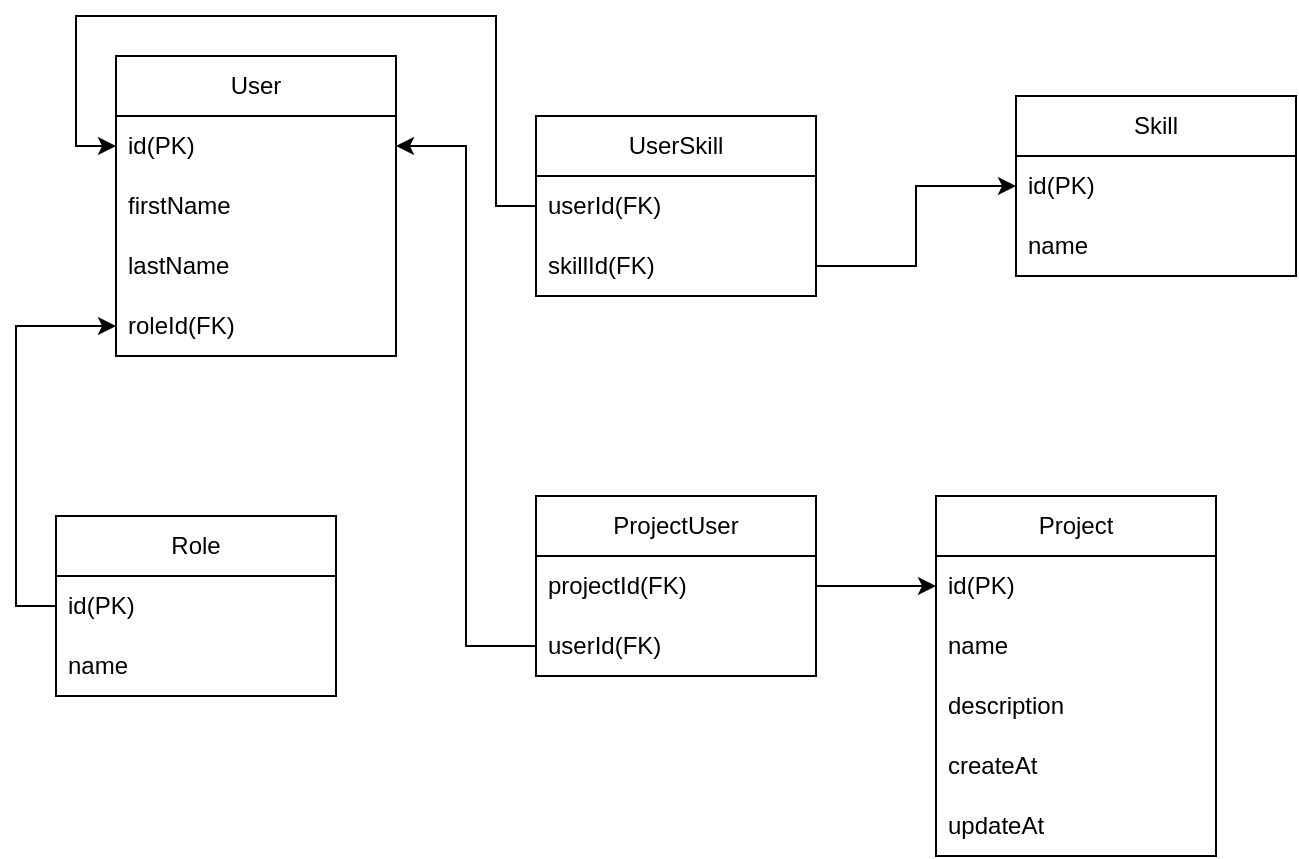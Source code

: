 <mxfile version="24.0.2" type="github">
  <diagram name="Page-1" id="8H-2plz9dljTCpLHG-m3">
    <mxGraphModel dx="1050" dy="522" grid="1" gridSize="10" guides="1" tooltips="1" connect="1" arrows="1" fold="1" page="1" pageScale="1" pageWidth="827" pageHeight="1169" math="0" shadow="0">
      <root>
        <mxCell id="0" />
        <mxCell id="1" parent="0" />
        <mxCell id="qLdN-4IAUqSlMgpzVau--2" value="User" style="swimlane;fontStyle=0;childLayout=stackLayout;horizontal=1;startSize=30;horizontalStack=0;resizeParent=1;resizeParentMax=0;resizeLast=0;collapsible=1;marginBottom=0;whiteSpace=wrap;html=1;" vertex="1" parent="1">
          <mxGeometry x="100" y="50" width="140" height="150" as="geometry" />
        </mxCell>
        <mxCell id="qLdN-4IAUqSlMgpzVau--3" value="id(PK)" style="text;strokeColor=none;fillColor=none;align=left;verticalAlign=middle;spacingLeft=4;spacingRight=4;overflow=hidden;points=[[0,0.5],[1,0.5]];portConstraint=eastwest;rotatable=0;whiteSpace=wrap;html=1;" vertex="1" parent="qLdN-4IAUqSlMgpzVau--2">
          <mxGeometry y="30" width="140" height="30" as="geometry" />
        </mxCell>
        <mxCell id="qLdN-4IAUqSlMgpzVau--4" value="firstName" style="text;strokeColor=none;fillColor=none;align=left;verticalAlign=middle;spacingLeft=4;spacingRight=4;overflow=hidden;points=[[0,0.5],[1,0.5]];portConstraint=eastwest;rotatable=0;whiteSpace=wrap;html=1;" vertex="1" parent="qLdN-4IAUqSlMgpzVau--2">
          <mxGeometry y="60" width="140" height="30" as="geometry" />
        </mxCell>
        <mxCell id="qLdN-4IAUqSlMgpzVau--5" value="lastName" style="text;strokeColor=none;fillColor=none;align=left;verticalAlign=middle;spacingLeft=4;spacingRight=4;overflow=hidden;points=[[0,0.5],[1,0.5]];portConstraint=eastwest;rotatable=0;whiteSpace=wrap;html=1;" vertex="1" parent="qLdN-4IAUqSlMgpzVau--2">
          <mxGeometry y="90" width="140" height="30" as="geometry" />
        </mxCell>
        <mxCell id="qLdN-4IAUqSlMgpzVau--6" value="roleId(FK)" style="text;strokeColor=none;fillColor=none;align=left;verticalAlign=middle;spacingLeft=4;spacingRight=4;overflow=hidden;points=[[0,0.5],[1,0.5]];portConstraint=eastwest;rotatable=0;whiteSpace=wrap;html=1;" vertex="1" parent="qLdN-4IAUqSlMgpzVau--2">
          <mxGeometry y="120" width="140" height="30" as="geometry" />
        </mxCell>
        <mxCell id="qLdN-4IAUqSlMgpzVau--7" value="Project" style="swimlane;fontStyle=0;childLayout=stackLayout;horizontal=1;startSize=30;horizontalStack=0;resizeParent=1;resizeParentMax=0;resizeLast=0;collapsible=1;marginBottom=0;whiteSpace=wrap;html=1;" vertex="1" parent="1">
          <mxGeometry x="510" y="270" width="140" height="180" as="geometry" />
        </mxCell>
        <mxCell id="qLdN-4IAUqSlMgpzVau--8" value="id(PK)" style="text;strokeColor=none;fillColor=none;align=left;verticalAlign=middle;spacingLeft=4;spacingRight=4;overflow=hidden;points=[[0,0.5],[1,0.5]];portConstraint=eastwest;rotatable=0;whiteSpace=wrap;html=1;" vertex="1" parent="qLdN-4IAUqSlMgpzVau--7">
          <mxGeometry y="30" width="140" height="30" as="geometry" />
        </mxCell>
        <mxCell id="qLdN-4IAUqSlMgpzVau--9" value="name" style="text;strokeColor=none;fillColor=none;align=left;verticalAlign=middle;spacingLeft=4;spacingRight=4;overflow=hidden;points=[[0,0.5],[1,0.5]];portConstraint=eastwest;rotatable=0;whiteSpace=wrap;html=1;" vertex="1" parent="qLdN-4IAUqSlMgpzVau--7">
          <mxGeometry y="60" width="140" height="30" as="geometry" />
        </mxCell>
        <mxCell id="qLdN-4IAUqSlMgpzVau--10" value="description" style="text;strokeColor=none;fillColor=none;align=left;verticalAlign=middle;spacingLeft=4;spacingRight=4;overflow=hidden;points=[[0,0.5],[1,0.5]];portConstraint=eastwest;rotatable=0;whiteSpace=wrap;html=1;" vertex="1" parent="qLdN-4IAUqSlMgpzVau--7">
          <mxGeometry y="90" width="140" height="30" as="geometry" />
        </mxCell>
        <mxCell id="qLdN-4IAUqSlMgpzVau--11" value="createAt" style="text;strokeColor=none;fillColor=none;align=left;verticalAlign=middle;spacingLeft=4;spacingRight=4;overflow=hidden;points=[[0,0.5],[1,0.5]];portConstraint=eastwest;rotatable=0;whiteSpace=wrap;html=1;" vertex="1" parent="qLdN-4IAUqSlMgpzVau--7">
          <mxGeometry y="120" width="140" height="30" as="geometry" />
        </mxCell>
        <mxCell id="qLdN-4IAUqSlMgpzVau--12" value="updateAt" style="text;strokeColor=none;fillColor=none;align=left;verticalAlign=middle;spacingLeft=4;spacingRight=4;overflow=hidden;points=[[0,0.5],[1,0.5]];portConstraint=eastwest;rotatable=0;whiteSpace=wrap;html=1;" vertex="1" parent="qLdN-4IAUqSlMgpzVau--7">
          <mxGeometry y="150" width="140" height="30" as="geometry" />
        </mxCell>
        <mxCell id="qLdN-4IAUqSlMgpzVau--14" value="Skill" style="swimlane;fontStyle=0;childLayout=stackLayout;horizontal=1;startSize=30;horizontalStack=0;resizeParent=1;resizeParentMax=0;resizeLast=0;collapsible=1;marginBottom=0;whiteSpace=wrap;html=1;" vertex="1" parent="1">
          <mxGeometry x="550" y="70" width="140" height="90" as="geometry" />
        </mxCell>
        <mxCell id="qLdN-4IAUqSlMgpzVau--15" value="id(PK)" style="text;strokeColor=none;fillColor=none;align=left;verticalAlign=middle;spacingLeft=4;spacingRight=4;overflow=hidden;points=[[0,0.5],[1,0.5]];portConstraint=eastwest;rotatable=0;whiteSpace=wrap;html=1;" vertex="1" parent="qLdN-4IAUqSlMgpzVau--14">
          <mxGeometry y="30" width="140" height="30" as="geometry" />
        </mxCell>
        <mxCell id="qLdN-4IAUqSlMgpzVau--16" value="name" style="text;strokeColor=none;fillColor=none;align=left;verticalAlign=middle;spacingLeft=4;spacingRight=4;overflow=hidden;points=[[0,0.5],[1,0.5]];portConstraint=eastwest;rotatable=0;whiteSpace=wrap;html=1;" vertex="1" parent="qLdN-4IAUqSlMgpzVau--14">
          <mxGeometry y="60" width="140" height="30" as="geometry" />
        </mxCell>
        <mxCell id="qLdN-4IAUqSlMgpzVau--19" value="UserSkill" style="swimlane;fontStyle=0;childLayout=stackLayout;horizontal=1;startSize=30;horizontalStack=0;resizeParent=1;resizeParentMax=0;resizeLast=0;collapsible=1;marginBottom=0;whiteSpace=wrap;html=1;" vertex="1" parent="1">
          <mxGeometry x="310" y="80" width="140" height="90" as="geometry" />
        </mxCell>
        <mxCell id="qLdN-4IAUqSlMgpzVau--20" value="userId(FK)" style="text;strokeColor=none;fillColor=none;align=left;verticalAlign=middle;spacingLeft=4;spacingRight=4;overflow=hidden;points=[[0,0.5],[1,0.5]];portConstraint=eastwest;rotatable=0;whiteSpace=wrap;html=1;" vertex="1" parent="qLdN-4IAUqSlMgpzVau--19">
          <mxGeometry y="30" width="140" height="30" as="geometry" />
        </mxCell>
        <mxCell id="qLdN-4IAUqSlMgpzVau--21" value="skillId(FK)" style="text;strokeColor=none;fillColor=none;align=left;verticalAlign=middle;spacingLeft=4;spacingRight=4;overflow=hidden;points=[[0,0.5],[1,0.5]];portConstraint=eastwest;rotatable=0;whiteSpace=wrap;html=1;" vertex="1" parent="qLdN-4IAUqSlMgpzVau--19">
          <mxGeometry y="60" width="140" height="30" as="geometry" />
        </mxCell>
        <mxCell id="qLdN-4IAUqSlMgpzVau--50" style="edgeStyle=orthogonalEdgeStyle;rounded=0;orthogonalLoop=1;jettySize=auto;html=1;entryX=0;entryY=0.5;entryDx=0;entryDy=0;exitX=0;exitY=0.5;exitDx=0;exitDy=0;" edge="1" parent="1" source="qLdN-4IAUqSlMgpzVau--28" target="qLdN-4IAUqSlMgpzVau--6">
          <mxGeometry relative="1" as="geometry" />
        </mxCell>
        <mxCell id="qLdN-4IAUqSlMgpzVau--27" value="Role" style="swimlane;fontStyle=0;childLayout=stackLayout;horizontal=1;startSize=30;horizontalStack=0;resizeParent=1;resizeParentMax=0;resizeLast=0;collapsible=1;marginBottom=0;whiteSpace=wrap;html=1;" vertex="1" parent="1">
          <mxGeometry x="70" y="280" width="140" height="90" as="geometry" />
        </mxCell>
        <mxCell id="qLdN-4IAUqSlMgpzVau--28" value="id(PK)" style="text;strokeColor=none;fillColor=none;align=left;verticalAlign=middle;spacingLeft=4;spacingRight=4;overflow=hidden;points=[[0,0.5],[1,0.5]];portConstraint=eastwest;rotatable=0;whiteSpace=wrap;html=1;" vertex="1" parent="qLdN-4IAUqSlMgpzVau--27">
          <mxGeometry y="30" width="140" height="30" as="geometry" />
        </mxCell>
        <mxCell id="qLdN-4IAUqSlMgpzVau--29" value="name" style="text;strokeColor=none;fillColor=none;align=left;verticalAlign=middle;spacingLeft=4;spacingRight=4;overflow=hidden;points=[[0,0.5],[1,0.5]];portConstraint=eastwest;rotatable=0;whiteSpace=wrap;html=1;" vertex="1" parent="qLdN-4IAUqSlMgpzVau--27">
          <mxGeometry y="60" width="140" height="30" as="geometry" />
        </mxCell>
        <mxCell id="qLdN-4IAUqSlMgpzVau--46" style="edgeStyle=orthogonalEdgeStyle;rounded=0;orthogonalLoop=1;jettySize=auto;html=1;exitX=0;exitY=0.5;exitDx=0;exitDy=0;entryX=0;entryY=0.5;entryDx=0;entryDy=0;" edge="1" parent="1" source="qLdN-4IAUqSlMgpzVau--20" target="qLdN-4IAUqSlMgpzVau--3">
          <mxGeometry relative="1" as="geometry">
            <Array as="points">
              <mxPoint x="290" y="125" />
              <mxPoint x="290" y="30" />
              <mxPoint x="80" y="30" />
              <mxPoint x="80" y="95" />
            </Array>
          </mxGeometry>
        </mxCell>
        <mxCell id="qLdN-4IAUqSlMgpzVau--47" style="edgeStyle=orthogonalEdgeStyle;rounded=0;orthogonalLoop=1;jettySize=auto;html=1;exitX=1;exitY=0.5;exitDx=0;exitDy=0;entryX=0;entryY=0.5;entryDx=0;entryDy=0;" edge="1" parent="1" source="qLdN-4IAUqSlMgpzVau--21" target="qLdN-4IAUqSlMgpzVau--15">
          <mxGeometry relative="1" as="geometry" />
        </mxCell>
        <mxCell id="qLdN-4IAUqSlMgpzVau--51" value="ProjectUser" style="swimlane;fontStyle=0;childLayout=stackLayout;horizontal=1;startSize=30;horizontalStack=0;resizeParent=1;resizeParentMax=0;resizeLast=0;collapsible=1;marginBottom=0;whiteSpace=wrap;html=1;" vertex="1" parent="1">
          <mxGeometry x="310" y="270" width="140" height="90" as="geometry" />
        </mxCell>
        <mxCell id="qLdN-4IAUqSlMgpzVau--52" value="projectId(FK)" style="text;strokeColor=none;fillColor=none;align=left;verticalAlign=middle;spacingLeft=4;spacingRight=4;overflow=hidden;points=[[0,0.5],[1,0.5]];portConstraint=eastwest;rotatable=0;whiteSpace=wrap;html=1;" vertex="1" parent="qLdN-4IAUqSlMgpzVau--51">
          <mxGeometry y="30" width="140" height="30" as="geometry" />
        </mxCell>
        <mxCell id="qLdN-4IAUqSlMgpzVau--53" value="userId(FK)" style="text;strokeColor=none;fillColor=none;align=left;verticalAlign=middle;spacingLeft=4;spacingRight=4;overflow=hidden;points=[[0,0.5],[1,0.5]];portConstraint=eastwest;rotatable=0;whiteSpace=wrap;html=1;" vertex="1" parent="qLdN-4IAUqSlMgpzVau--51">
          <mxGeometry y="60" width="140" height="30" as="geometry" />
        </mxCell>
        <mxCell id="qLdN-4IAUqSlMgpzVau--55" style="edgeStyle=orthogonalEdgeStyle;rounded=0;orthogonalLoop=1;jettySize=auto;html=1;exitX=1;exitY=0.5;exitDx=0;exitDy=0;entryX=0;entryY=0.5;entryDx=0;entryDy=0;" edge="1" parent="1" source="qLdN-4IAUqSlMgpzVau--52" target="qLdN-4IAUqSlMgpzVau--8">
          <mxGeometry relative="1" as="geometry" />
        </mxCell>
        <mxCell id="qLdN-4IAUqSlMgpzVau--56" style="edgeStyle=orthogonalEdgeStyle;rounded=0;orthogonalLoop=1;jettySize=auto;html=1;exitX=0;exitY=0.5;exitDx=0;exitDy=0;entryX=1;entryY=0.5;entryDx=0;entryDy=0;" edge="1" parent="1" source="qLdN-4IAUqSlMgpzVau--53" target="qLdN-4IAUqSlMgpzVau--3">
          <mxGeometry relative="1" as="geometry" />
        </mxCell>
      </root>
    </mxGraphModel>
  </diagram>
</mxfile>
